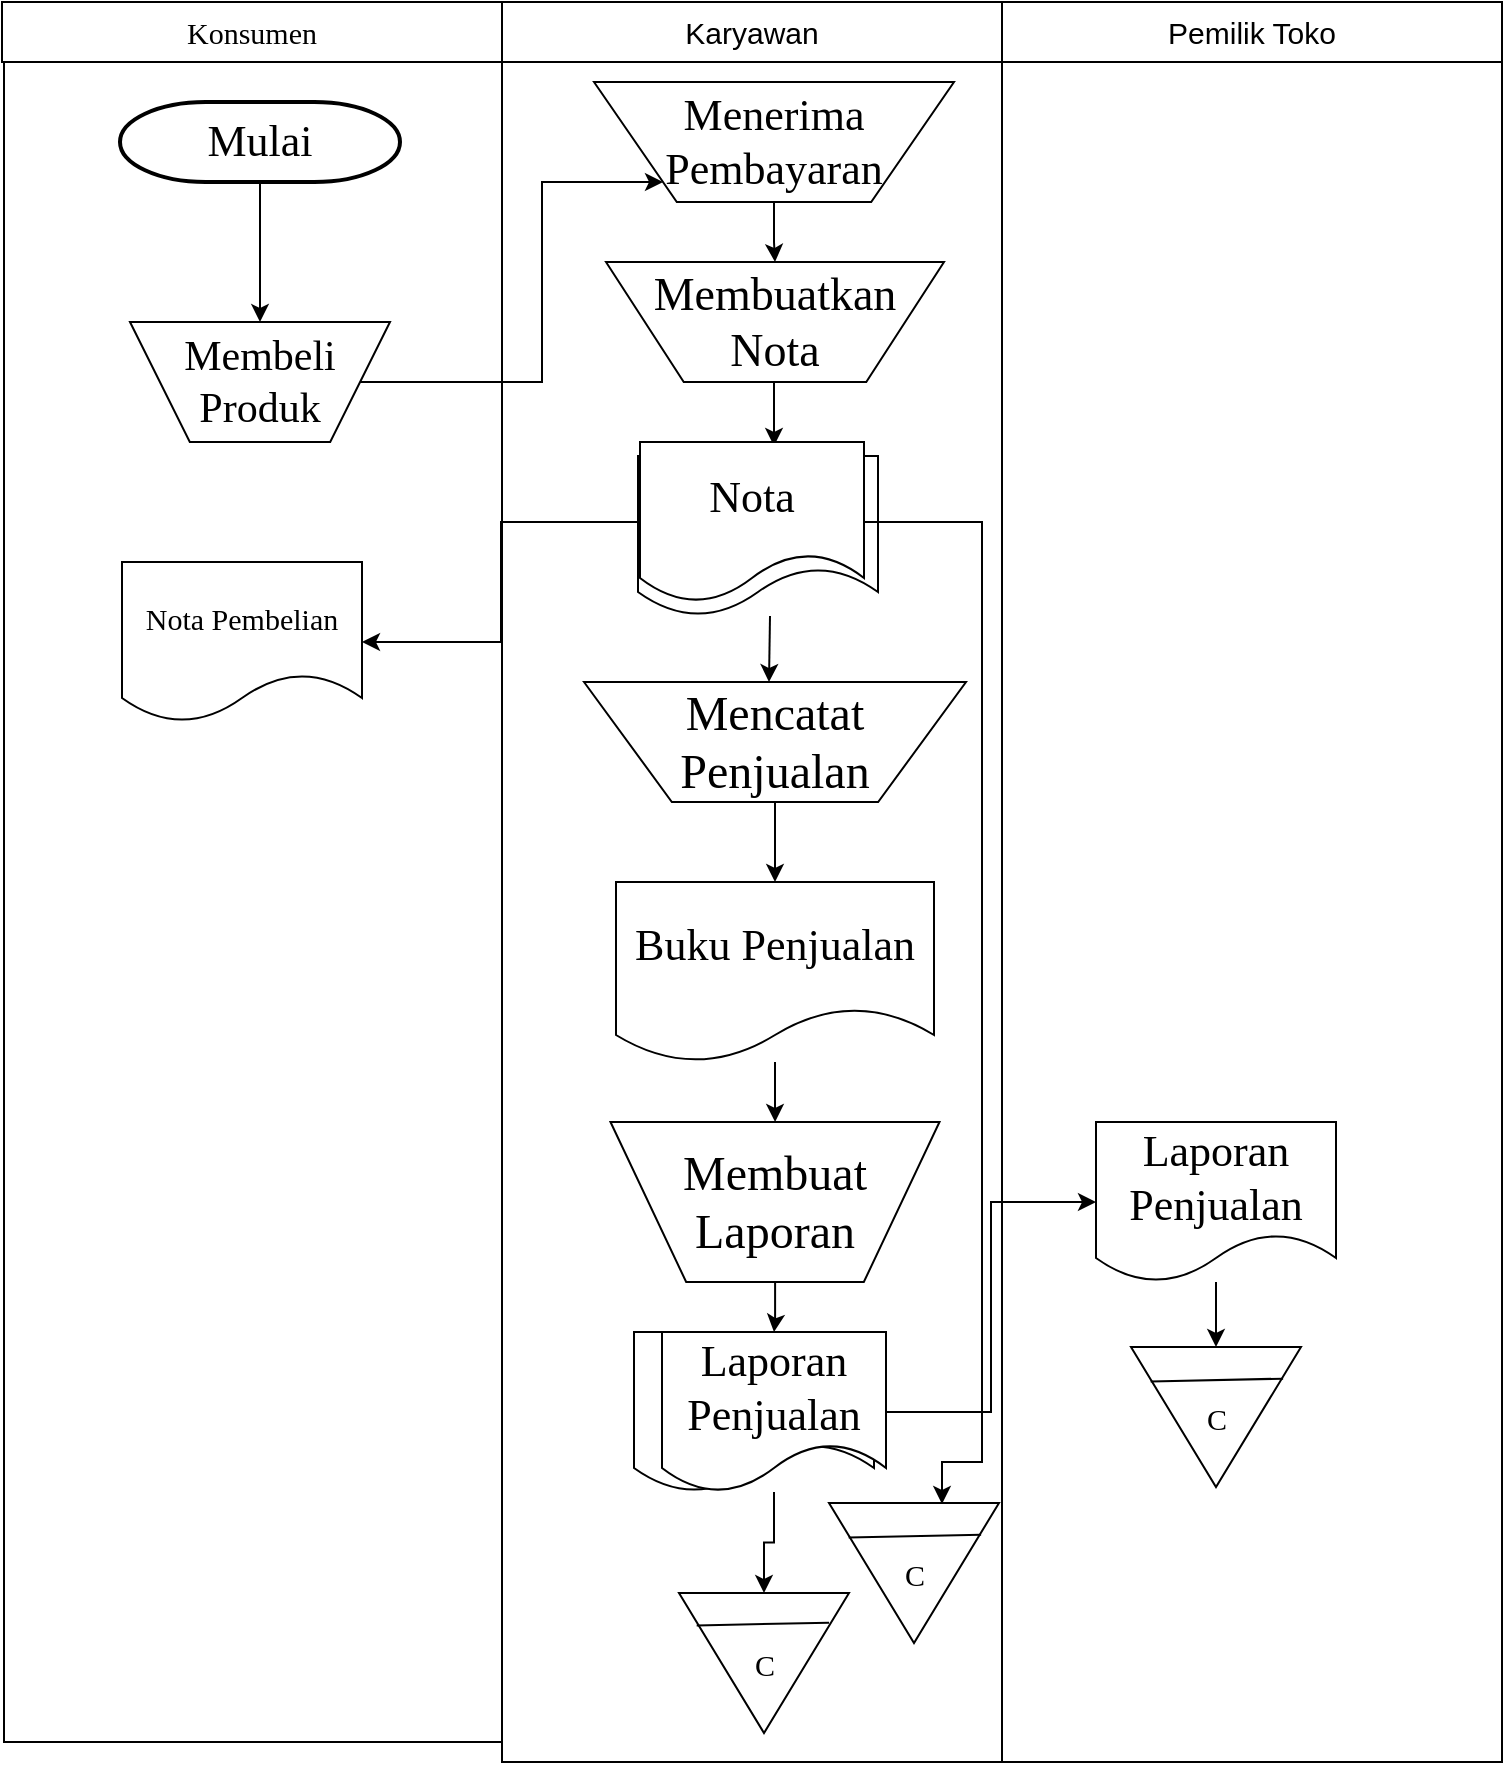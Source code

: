 <mxfile version="14.7.10" type="github">
  <diagram name="Page-1" id="74e2e168-ea6b-b213-b513-2b3c1d86103e">
    <mxGraphModel dx="1447" dy="672" grid="1" gridSize="10" guides="1" tooltips="1" connect="1" arrows="1" fold="1" page="1" pageScale="1" pageWidth="1100" pageHeight="850" background="none" math="0" shadow="0">
      <root>
        <mxCell id="0" />
        <mxCell id="1" parent="0" />
        <mxCell id="KF5SyPwhW16a7i6KgmM0-4" value="Pemilik Toko" style="rounded=0;whiteSpace=wrap;html=1;fontSize=15;" vertex="1" parent="1">
          <mxGeometry x="620" y="110" width="250" height="30" as="geometry" />
        </mxCell>
        <mxCell id="KF5SyPwhW16a7i6KgmM0-5" value="Karyawan" style="rounded=0;whiteSpace=wrap;html=1;fontSize=15;" vertex="1" parent="1">
          <mxGeometry x="370" y="110" width="250" height="30" as="geometry" />
        </mxCell>
        <mxCell id="KF5SyPwhW16a7i6KgmM0-6" value="" style="rounded=0;whiteSpace=wrap;html=1;" vertex="1" parent="1">
          <mxGeometry x="121" y="140" width="250" height="840" as="geometry" />
        </mxCell>
        <mxCell id="KF5SyPwhW16a7i6KgmM0-7" value="" style="rounded=0;whiteSpace=wrap;html=1;" vertex="1" parent="1">
          <mxGeometry x="370" y="140" width="250" height="850" as="geometry" />
        </mxCell>
        <mxCell id="KF5SyPwhW16a7i6KgmM0-8" value="" style="rounded=0;whiteSpace=wrap;html=1;" vertex="1" parent="1">
          <mxGeometry x="620" y="140" width="250" height="850" as="geometry" />
        </mxCell>
        <mxCell id="KF5SyPwhW16a7i6KgmM0-1" value="&lt;font style=&quot;font-size: 15px;&quot;&gt;K&lt;/font&gt;&lt;font style=&quot;font-size: 15px;&quot;&gt;onsumen&lt;/font&gt;" style="rounded=0;whiteSpace=wrap;html=1;fontFamily=Times New Roman;fontSize=15;" vertex="1" parent="1">
          <mxGeometry x="120" y="110" width="250" height="30" as="geometry" />
        </mxCell>
        <mxCell id="KF5SyPwhW16a7i6KgmM0-40" value="" style="edgeStyle=orthogonalEdgeStyle;rounded=0;orthogonalLoop=1;jettySize=auto;html=1;fontFamily=Times New Roman;fontSize=22;" edge="1" parent="1" source="KF5SyPwhW16a7i6KgmM0-9" target="KF5SyPwhW16a7i6KgmM0-13">
          <mxGeometry relative="1" as="geometry" />
        </mxCell>
        <mxCell id="KF5SyPwhW16a7i6KgmM0-9" value="Mulai" style="strokeWidth=2;html=1;shape=mxgraph.flowchart.terminator;whiteSpace=wrap;fontFamily=Times New Roman;fontSize=22;" vertex="1" parent="1">
          <mxGeometry x="179" y="160" width="140" height="40" as="geometry" />
        </mxCell>
        <mxCell id="KF5SyPwhW16a7i6KgmM0-41" value="" style="edgeStyle=orthogonalEdgeStyle;rounded=0;orthogonalLoop=1;jettySize=auto;html=1;fontFamily=Times New Roman;fontSize=22;" edge="1" parent="1" source="KF5SyPwhW16a7i6KgmM0-13" target="KF5SyPwhW16a7i6KgmM0-15">
          <mxGeometry relative="1" as="geometry">
            <Array as="points">
              <mxPoint x="390" y="300" />
              <mxPoint x="390" y="200" />
            </Array>
          </mxGeometry>
        </mxCell>
        <mxCell id="KF5SyPwhW16a7i6KgmM0-13" value="&lt;div style=&quot;font-size: 21px;&quot;&gt;&lt;span style=&quot;font-size: 21px;&quot;&gt;Membeli Produk&lt;/span&gt;&lt;/div&gt;" style="verticalLabelPosition=middle;verticalAlign=middle;html=1;shape=trapezoid;perimeter=trapezoidPerimeter;size=0.23;arcSize=10;flipV=1;labelPosition=center;align=center;fontFamily=Times New Roman;fontSize=21;horizontal=1;whiteSpace=wrap;" vertex="1" parent="1">
          <mxGeometry x="184" y="270" width="130" height="60" as="geometry" />
        </mxCell>
        <mxCell id="KF5SyPwhW16a7i6KgmM0-46" value="" style="edgeStyle=orthogonalEdgeStyle;rounded=0;orthogonalLoop=1;jettySize=auto;html=1;fontFamily=Times New Roman;fontSize=22;" edge="1" parent="1">
          <mxGeometry relative="1" as="geometry">
            <mxPoint x="507.5" y="300" as="sourcePoint" />
            <mxPoint x="506" y="332" as="targetPoint" />
          </mxGeometry>
        </mxCell>
        <mxCell id="KF5SyPwhW16a7i6KgmM0-14" value="&lt;font style=&quot;font-size: 23px&quot;&gt;Membuatkan Nota&lt;/font&gt;" style="verticalLabelPosition=middle;verticalAlign=middle;html=1;shape=trapezoid;perimeter=trapezoidPerimeter;size=0.23;arcSize=10;flipV=1;labelPosition=center;align=center;fontFamily=Times New Roman;fontSize=22;whiteSpace=wrap;" vertex="1" parent="1">
          <mxGeometry x="422" y="240" width="169" height="60" as="geometry" />
        </mxCell>
        <mxCell id="KF5SyPwhW16a7i6KgmM0-43" value="" style="edgeStyle=orthogonalEdgeStyle;rounded=0;orthogonalLoop=1;jettySize=auto;html=1;fontFamily=Times New Roman;fontSize=22;entryX=0.5;entryY=0;entryDx=0;entryDy=0;" edge="1" parent="1" source="KF5SyPwhW16a7i6KgmM0-15" target="KF5SyPwhW16a7i6KgmM0-14">
          <mxGeometry relative="1" as="geometry">
            <mxPoint x="520" y="290" as="targetPoint" />
          </mxGeometry>
        </mxCell>
        <mxCell id="KF5SyPwhW16a7i6KgmM0-15" value="Menerima Pembayaran" style="verticalLabelPosition=middle;verticalAlign=middle;html=1;shape=trapezoid;perimeter=trapezoidPerimeter;whiteSpace=wrap;size=0.23;arcSize=10;flipV=1;labelPosition=center;align=center;fontFamily=Times New Roman;fontSize=22;" vertex="1" parent="1">
          <mxGeometry x="416" y="150" width="180" height="60" as="geometry" />
        </mxCell>
        <mxCell id="KF5SyPwhW16a7i6KgmM0-48" value="" style="edgeStyle=orthogonalEdgeStyle;rounded=0;orthogonalLoop=1;jettySize=auto;html=1;fontFamily=Times New Roman;fontSize=22;" edge="1" parent="1">
          <mxGeometry relative="1" as="geometry">
            <mxPoint x="504" y="417" as="sourcePoint" />
            <mxPoint x="503.5" y="450" as="targetPoint" />
          </mxGeometry>
        </mxCell>
        <mxCell id="KF5SyPwhW16a7i6KgmM0-18" value="" style="shape=document;whiteSpace=wrap;html=1;boundedLbl=1;fontFamily=Times New Roman;fontSize=15;" vertex="1" parent="1">
          <mxGeometry x="438" y="337" width="120" height="80" as="geometry" />
        </mxCell>
        <mxCell id="KF5SyPwhW16a7i6KgmM0-55" value="" style="edgeStyle=orthogonalEdgeStyle;rounded=0;orthogonalLoop=1;jettySize=auto;html=1;fontFamily=Times New Roman;fontSize=22;" edge="1" parent="1" source="KF5SyPwhW16a7i6KgmM0-19">
          <mxGeometry relative="1" as="geometry">
            <mxPoint x="590" y="861" as="targetPoint" />
            <Array as="points">
              <mxPoint x="610" y="370" />
              <mxPoint x="610" y="840" />
              <mxPoint x="590" y="840" />
            </Array>
          </mxGeometry>
        </mxCell>
        <mxCell id="KF5SyPwhW16a7i6KgmM0-57" style="edgeStyle=orthogonalEdgeStyle;rounded=0;orthogonalLoop=1;jettySize=auto;html=1;entryX=1;entryY=0.5;entryDx=0;entryDy=0;fontFamily=Times New Roman;fontSize=22;" edge="1" parent="1" source="KF5SyPwhW16a7i6KgmM0-19" target="KF5SyPwhW16a7i6KgmM0-37">
          <mxGeometry relative="1" as="geometry" />
        </mxCell>
        <mxCell id="KF5SyPwhW16a7i6KgmM0-19" value="Nota" style="shape=document;whiteSpace=wrap;html=1;boundedLbl=1;fontFamily=Times New Roman;fontSize=22;" vertex="1" parent="1">
          <mxGeometry x="439" y="330" width="112" height="80" as="geometry" />
        </mxCell>
        <mxCell id="KF5SyPwhW16a7i6KgmM0-50" value="" style="edgeStyle=orthogonalEdgeStyle;rounded=0;orthogonalLoop=1;jettySize=auto;html=1;fontFamily=Times New Roman;fontSize=22;" edge="1" parent="1" source="KF5SyPwhW16a7i6KgmM0-21" target="KF5SyPwhW16a7i6KgmM0-22">
          <mxGeometry relative="1" as="geometry" />
        </mxCell>
        <mxCell id="KF5SyPwhW16a7i6KgmM0-21" value="Mencatat Penjualan" style="verticalLabelPosition=middle;verticalAlign=middle;html=1;shape=trapezoid;perimeter=trapezoidPerimeter;whiteSpace=wrap;size=0.23;arcSize=10;flipV=1;labelPosition=center;align=center;fontFamily=Times New Roman;fontSize=24;" vertex="1" parent="1">
          <mxGeometry x="411" y="450" width="191" height="60" as="geometry" />
        </mxCell>
        <mxCell id="KF5SyPwhW16a7i6KgmM0-53" value="" style="edgeStyle=orthogonalEdgeStyle;rounded=0;orthogonalLoop=1;jettySize=auto;html=1;fontFamily=Times New Roman;fontSize=22;" edge="1" parent="1" source="KF5SyPwhW16a7i6KgmM0-22" target="KF5SyPwhW16a7i6KgmM0-38">
          <mxGeometry relative="1" as="geometry" />
        </mxCell>
        <mxCell id="KF5SyPwhW16a7i6KgmM0-22" value="Buku Penjualan" style="shape=document;whiteSpace=wrap;html=1;boundedLbl=1;fontFamily=Times New Roman;fontSize=22;" vertex="1" parent="1">
          <mxGeometry x="427" y="550" width="159" height="90" as="geometry" />
        </mxCell>
        <mxCell id="KF5SyPwhW16a7i6KgmM0-23" value="" style="shape=document;whiteSpace=wrap;html=1;boundedLbl=1;fontFamily=Times New Roman;fontSize=15;" vertex="1" parent="1">
          <mxGeometry x="436" y="775" width="120" height="80" as="geometry" />
        </mxCell>
        <mxCell id="KF5SyPwhW16a7i6KgmM0-34" value="" style="edgeStyle=orthogonalEdgeStyle;rounded=0;orthogonalLoop=1;jettySize=auto;html=1;fontFamily=Times New Roman;fontSize=15;" edge="1" parent="1" source="KF5SyPwhW16a7i6KgmM0-24" target="KF5SyPwhW16a7i6KgmM0-28">
          <mxGeometry relative="1" as="geometry" />
        </mxCell>
        <mxCell id="KF5SyPwhW16a7i6KgmM0-58" style="edgeStyle=orthogonalEdgeStyle;rounded=0;orthogonalLoop=1;jettySize=auto;html=1;entryX=0;entryY=0.5;entryDx=0;entryDy=0;fontFamily=Times New Roman;fontSize=22;" edge="1" parent="1" source="KF5SyPwhW16a7i6KgmM0-24" target="KF5SyPwhW16a7i6KgmM0-26">
          <mxGeometry relative="1" as="geometry" />
        </mxCell>
        <mxCell id="KF5SyPwhW16a7i6KgmM0-24" value="Laporan Penjualan" style="shape=document;whiteSpace=wrap;html=1;boundedLbl=1;fontFamily=Times New Roman;fontSize=22;" vertex="1" parent="1">
          <mxGeometry x="450" y="775" width="112" height="80" as="geometry" />
        </mxCell>
        <mxCell id="KF5SyPwhW16a7i6KgmM0-59" style="edgeStyle=orthogonalEdgeStyle;rounded=0;orthogonalLoop=1;jettySize=auto;html=1;entryX=0;entryY=0.5;entryDx=0;entryDy=0;fontFamily=Times New Roman;fontSize=22;" edge="1" parent="1" source="KF5SyPwhW16a7i6KgmM0-26" target="KF5SyPwhW16a7i6KgmM0-35">
          <mxGeometry relative="1" as="geometry" />
        </mxCell>
        <mxCell id="KF5SyPwhW16a7i6KgmM0-26" value="Laporan Penjualan" style="shape=document;whiteSpace=wrap;html=1;boundedLbl=1;fontFamily=Times New Roman;fontSize=22;" vertex="1" parent="1">
          <mxGeometry x="667" y="670" width="120" height="80" as="geometry" />
        </mxCell>
        <mxCell id="KF5SyPwhW16a7i6KgmM0-27" value="C" style="triangle;whiteSpace=wrap;html=1;fontFamily=Times New Roman;fontSize=15;rotation=90;textDirection=ltr;verticalAlign=middle;horizontal=0;" vertex="1" parent="1">
          <mxGeometry x="541" y="853" width="70" height="85" as="geometry" />
        </mxCell>
        <mxCell id="KF5SyPwhW16a7i6KgmM0-28" value="C" style="triangle;whiteSpace=wrap;html=1;fontFamily=Times New Roman;fontSize=15;rotation=90;horizontal=0;" vertex="1" parent="1">
          <mxGeometry x="466" y="898" width="70" height="85" as="geometry" />
        </mxCell>
        <mxCell id="KF5SyPwhW16a7i6KgmM0-29" value="" style="endArrow=none;html=1;fontFamily=Times New Roman;fontSize=15;exitX=0.246;exitY=0.896;exitDx=0;exitDy=0;exitPerimeter=0;entryX=0.226;entryY=0.117;entryDx=0;entryDy=0;entryPerimeter=0;" edge="1" parent="1">
          <mxGeometry width="50" height="50" relative="1" as="geometry">
            <mxPoint x="467.34" y="921.72" as="sourcePoint" />
            <mxPoint x="533.555" y="920.32" as="targetPoint" />
          </mxGeometry>
        </mxCell>
        <mxCell id="KF5SyPwhW16a7i6KgmM0-33" value="" style="endArrow=none;html=1;fontFamily=Times New Roman;fontSize=15;exitX=0.246;exitY=0.896;exitDx=0;exitDy=0;exitPerimeter=0;entryX=0.226;entryY=0.117;entryDx=0;entryDy=0;entryPerimeter=0;" edge="1" parent="1">
          <mxGeometry width="50" height="50" relative="1" as="geometry">
            <mxPoint x="543.34" y="877.72" as="sourcePoint" />
            <mxPoint x="609.555" y="876.32" as="targetPoint" />
          </mxGeometry>
        </mxCell>
        <mxCell id="KF5SyPwhW16a7i6KgmM0-35" value="C" style="triangle;whiteSpace=wrap;html=1;fontFamily=Times New Roman;fontSize=15;rotation=90;textDirection=ltr;verticalAlign=middle;horizontal=0;" vertex="1" parent="1">
          <mxGeometry x="692" y="775" width="70" height="85" as="geometry" />
        </mxCell>
        <mxCell id="KF5SyPwhW16a7i6KgmM0-36" value="" style="endArrow=none;html=1;fontFamily=Times New Roman;fontSize=15;exitX=0.246;exitY=0.896;exitDx=0;exitDy=0;exitPerimeter=0;entryX=0.226;entryY=0.117;entryDx=0;entryDy=0;entryPerimeter=0;" edge="1" parent="1">
          <mxGeometry width="50" height="50" relative="1" as="geometry">
            <mxPoint x="694.34" y="799.72" as="sourcePoint" />
            <mxPoint x="760.555" y="798.32" as="targetPoint" />
          </mxGeometry>
        </mxCell>
        <mxCell id="KF5SyPwhW16a7i6KgmM0-37" value="Nota Pembelian" style="shape=document;whiteSpace=wrap;html=1;boundedLbl=1;fontFamily=Times New Roman;fontSize=15;" vertex="1" parent="1">
          <mxGeometry x="180" y="390" width="120" height="80" as="geometry" />
        </mxCell>
        <mxCell id="KF5SyPwhW16a7i6KgmM0-56" value="" style="edgeStyle=orthogonalEdgeStyle;rounded=0;orthogonalLoop=1;jettySize=auto;html=1;fontFamily=Times New Roman;fontSize=22;" edge="1" parent="1" source="KF5SyPwhW16a7i6KgmM0-38" target="KF5SyPwhW16a7i6KgmM0-24">
          <mxGeometry relative="1" as="geometry" />
        </mxCell>
        <mxCell id="KF5SyPwhW16a7i6KgmM0-38" value="Membuat Laporan" style="verticalLabelPosition=middle;verticalAlign=middle;html=1;shape=trapezoid;perimeter=trapezoidPerimeter;whiteSpace=wrap;size=0.23;arcSize=10;flipV=1;labelPosition=center;align=center;fontFamily=Times New Roman;fontSize=24;" vertex="1" parent="1">
          <mxGeometry x="424.25" y="670" width="164.5" height="80" as="geometry" />
        </mxCell>
      </root>
    </mxGraphModel>
  </diagram>
</mxfile>
